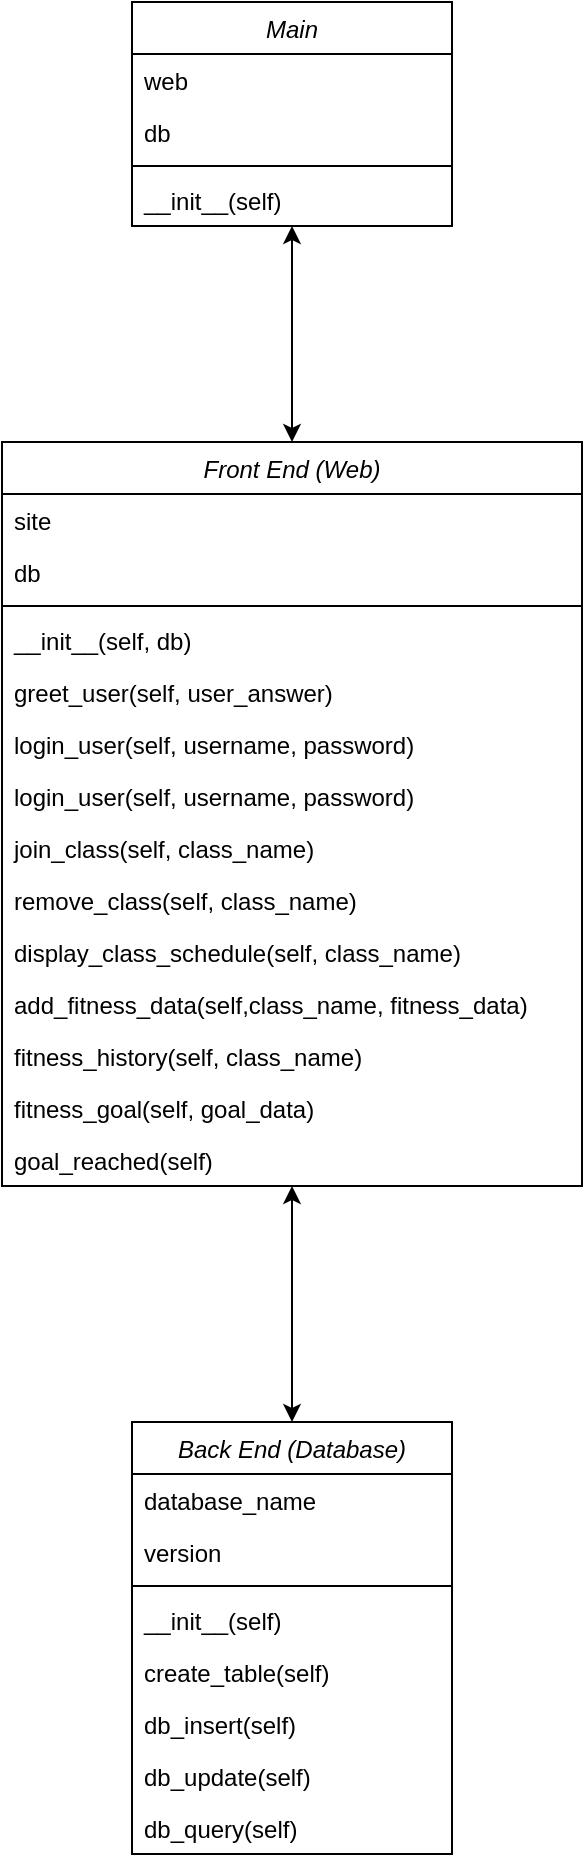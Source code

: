 <mxfile version="12.6.6" type="device"><diagram id="C5RBs43oDa-KdzZeNtuy" name="Page-1"><mxGraphModel dx="785" dy="1160" grid="1" gridSize="10" guides="1" tooltips="1" connect="1" arrows="1" fold="1" page="1" pageScale="1" pageWidth="827" pageHeight="1169" math="0" shadow="0"><root><mxCell id="WIyWlLk6GJQsqaUBKTNV-0"/><mxCell id="WIyWlLk6GJQsqaUBKTNV-1" parent="WIyWlLk6GJQsqaUBKTNV-0"/><mxCell id="9l9nVQnUf70bh1ak9d30-29" style="edgeStyle=orthogonalEdgeStyle;rounded=0;orthogonalLoop=1;jettySize=auto;html=1;entryX=0.5;entryY=0;entryDx=0;entryDy=0;startArrow=classic;startFill=1;" edge="1" parent="WIyWlLk6GJQsqaUBKTNV-1" source="zkfFHV4jXpPFQw0GAbJ--0" target="9l9nVQnUf70bh1ak9d30-0"><mxGeometry relative="1" as="geometry"/></mxCell><mxCell id="zkfFHV4jXpPFQw0GAbJ--0" value="Main" style="swimlane;fontStyle=2;align=center;verticalAlign=top;childLayout=stackLayout;horizontal=1;startSize=26;horizontalStack=0;resizeParent=1;resizeLast=0;collapsible=1;marginBottom=0;rounded=0;shadow=0;strokeWidth=1;" parent="WIyWlLk6GJQsqaUBKTNV-1" vertex="1"><mxGeometry x="333" y="60" width="160" height="112" as="geometry"><mxRectangle x="230" y="140" width="160" height="26" as="alternateBounds"/></mxGeometry></mxCell><mxCell id="zkfFHV4jXpPFQw0GAbJ--1" value="web" style="text;align=left;verticalAlign=top;spacingLeft=4;spacingRight=4;overflow=hidden;rotatable=0;points=[[0,0.5],[1,0.5]];portConstraint=eastwest;" parent="zkfFHV4jXpPFQw0GAbJ--0" vertex="1"><mxGeometry y="26" width="160" height="26" as="geometry"/></mxCell><mxCell id="9l9nVQnUf70bh1ak9d30-7" value="db" style="text;align=left;verticalAlign=top;spacingLeft=4;spacingRight=4;overflow=hidden;rotatable=0;points=[[0,0.5],[1,0.5]];portConstraint=eastwest;" vertex="1" parent="zkfFHV4jXpPFQw0GAbJ--0"><mxGeometry y="52" width="160" height="26" as="geometry"/></mxCell><mxCell id="zkfFHV4jXpPFQw0GAbJ--4" value="" style="line;html=1;strokeWidth=1;align=left;verticalAlign=middle;spacingTop=-1;spacingLeft=3;spacingRight=3;rotatable=0;labelPosition=right;points=[];portConstraint=eastwest;" parent="zkfFHV4jXpPFQw0GAbJ--0" vertex="1"><mxGeometry y="78" width="160" height="8" as="geometry"/></mxCell><mxCell id="zkfFHV4jXpPFQw0GAbJ--5" value="__init__(self)" style="text;align=left;verticalAlign=top;spacingLeft=4;spacingRight=4;overflow=hidden;rotatable=0;points=[[0,0.5],[1,0.5]];portConstraint=eastwest;" parent="zkfFHV4jXpPFQw0GAbJ--0" vertex="1"><mxGeometry y="86" width="160" height="26" as="geometry"/></mxCell><mxCell id="9l9nVQnUf70bh1ak9d30-30" style="edgeStyle=orthogonalEdgeStyle;rounded=0;orthogonalLoop=1;jettySize=auto;html=1;startArrow=classic;startFill=1;" edge="1" parent="WIyWlLk6GJQsqaUBKTNV-1" source="9l9nVQnUf70bh1ak9d30-0" target="9l9nVQnUf70bh1ak9d30-8"><mxGeometry relative="1" as="geometry"/></mxCell><mxCell id="9l9nVQnUf70bh1ak9d30-0" value="Front End (Web)" style="swimlane;fontStyle=2;align=center;verticalAlign=top;childLayout=stackLayout;horizontal=1;startSize=26;horizontalStack=0;resizeParent=1;resizeLast=0;collapsible=1;marginBottom=0;rounded=0;shadow=0;strokeWidth=1;" vertex="1" parent="WIyWlLk6GJQsqaUBKTNV-1"><mxGeometry x="268" y="280" width="290" height="372" as="geometry"><mxRectangle x="230" y="140" width="160" height="26" as="alternateBounds"/></mxGeometry></mxCell><mxCell id="9l9nVQnUf70bh1ak9d30-2" value="site" style="text;align=left;verticalAlign=top;spacingLeft=4;spacingRight=4;overflow=hidden;rotatable=0;points=[[0,0.5],[1,0.5]];portConstraint=eastwest;rounded=0;shadow=0;html=0;" vertex="1" parent="9l9nVQnUf70bh1ak9d30-0"><mxGeometry y="26" width="290" height="26" as="geometry"/></mxCell><mxCell id="9l9nVQnUf70bh1ak9d30-3" value="db" style="text;align=left;verticalAlign=top;spacingLeft=4;spacingRight=4;overflow=hidden;rotatable=0;points=[[0,0.5],[1,0.5]];portConstraint=eastwest;rounded=0;shadow=0;html=0;" vertex="1" parent="9l9nVQnUf70bh1ak9d30-0"><mxGeometry y="52" width="290" height="26" as="geometry"/></mxCell><mxCell id="9l9nVQnUf70bh1ak9d30-4" value="" style="line;html=1;strokeWidth=1;align=left;verticalAlign=middle;spacingTop=-1;spacingLeft=3;spacingRight=3;rotatable=0;labelPosition=right;points=[];portConstraint=eastwest;" vertex="1" parent="9l9nVQnUf70bh1ak9d30-0"><mxGeometry y="78" width="290" height="8" as="geometry"/></mxCell><mxCell id="9l9nVQnUf70bh1ak9d30-5" value="__init__(self, db)" style="text;align=left;verticalAlign=top;spacingLeft=4;spacingRight=4;overflow=hidden;rotatable=0;points=[[0,0.5],[1,0.5]];portConstraint=eastwest;" vertex="1" parent="9l9nVQnUf70bh1ak9d30-0"><mxGeometry y="86" width="290" height="26" as="geometry"/></mxCell><mxCell id="9l9nVQnUf70bh1ak9d30-14" value="greet_user(self, user_answer)" style="text;align=left;verticalAlign=top;spacingLeft=4;spacingRight=4;overflow=hidden;rotatable=0;points=[[0,0.5],[1,0.5]];portConstraint=eastwest;" vertex="1" parent="9l9nVQnUf70bh1ak9d30-0"><mxGeometry y="112" width="290" height="26" as="geometry"/></mxCell><mxCell id="9l9nVQnUf70bh1ak9d30-15" value="login_user(self, username, password) " style="text;align=left;verticalAlign=top;spacingLeft=4;spacingRight=4;overflow=hidden;rotatable=0;points=[[0,0.5],[1,0.5]];portConstraint=eastwest;" vertex="1" parent="9l9nVQnUf70bh1ak9d30-0"><mxGeometry y="138" width="290" height="26" as="geometry"/></mxCell><mxCell id="9l9nVQnUf70bh1ak9d30-16" value="login_user(self, username, password)" style="text;align=left;verticalAlign=top;spacingLeft=4;spacingRight=4;overflow=hidden;rotatable=0;points=[[0,0.5],[1,0.5]];portConstraint=eastwest;" vertex="1" parent="9l9nVQnUf70bh1ak9d30-0"><mxGeometry y="164" width="290" height="26" as="geometry"/></mxCell><mxCell id="9l9nVQnUf70bh1ak9d30-17" value="join_class(self, class_name)" style="text;align=left;verticalAlign=top;spacingLeft=4;spacingRight=4;overflow=hidden;rotatable=0;points=[[0,0.5],[1,0.5]];portConstraint=eastwest;" vertex="1" parent="9l9nVQnUf70bh1ak9d30-0"><mxGeometry y="190" width="290" height="26" as="geometry"/></mxCell><mxCell id="9l9nVQnUf70bh1ak9d30-18" value="remove_class(self, class_name)" style="text;align=left;verticalAlign=top;spacingLeft=4;spacingRight=4;overflow=hidden;rotatable=0;points=[[0,0.5],[1,0.5]];portConstraint=eastwest;" vertex="1" parent="9l9nVQnUf70bh1ak9d30-0"><mxGeometry y="216" width="290" height="26" as="geometry"/></mxCell><mxCell id="9l9nVQnUf70bh1ak9d30-19" value="display_class_schedule(self, class_name)" style="text;align=left;verticalAlign=top;spacingLeft=4;spacingRight=4;overflow=hidden;rotatable=0;points=[[0,0.5],[1,0.5]];portConstraint=eastwest;" vertex="1" parent="9l9nVQnUf70bh1ak9d30-0"><mxGeometry y="242" width="290" height="26" as="geometry"/></mxCell><mxCell id="9l9nVQnUf70bh1ak9d30-20" value="add_fitness_data(self,class_name, fitness_data)" style="text;align=left;verticalAlign=top;spacingLeft=4;spacingRight=4;overflow=hidden;rotatable=0;points=[[0,0.5],[1,0.5]];portConstraint=eastwest;" vertex="1" parent="9l9nVQnUf70bh1ak9d30-0"><mxGeometry y="268" width="290" height="26" as="geometry"/></mxCell><mxCell id="9l9nVQnUf70bh1ak9d30-21" value="fitness_history(self, class_name)" style="text;align=left;verticalAlign=top;spacingLeft=4;spacingRight=4;overflow=hidden;rotatable=0;points=[[0,0.5],[1,0.5]];portConstraint=eastwest;" vertex="1" parent="9l9nVQnUf70bh1ak9d30-0"><mxGeometry y="294" width="290" height="26" as="geometry"/></mxCell><mxCell id="9l9nVQnUf70bh1ak9d30-22" value="fitness_goal(self, goal_data)" style="text;align=left;verticalAlign=top;spacingLeft=4;spacingRight=4;overflow=hidden;rotatable=0;points=[[0,0.5],[1,0.5]];portConstraint=eastwest;" vertex="1" parent="9l9nVQnUf70bh1ak9d30-0"><mxGeometry y="320" width="290" height="26" as="geometry"/></mxCell><mxCell id="9l9nVQnUf70bh1ak9d30-24" value="goal_reached(self)" style="text;align=left;verticalAlign=top;spacingLeft=4;spacingRight=4;overflow=hidden;rotatable=0;points=[[0,0.5],[1,0.5]];portConstraint=eastwest;" vertex="1" parent="9l9nVQnUf70bh1ak9d30-0"><mxGeometry y="346" width="290" height="26" as="geometry"/></mxCell><mxCell id="9l9nVQnUf70bh1ak9d30-8" value="Back End (Database)" style="swimlane;fontStyle=2;align=center;verticalAlign=top;childLayout=stackLayout;horizontal=1;startSize=26;horizontalStack=0;resizeParent=1;resizeLast=0;collapsible=1;marginBottom=0;rounded=0;shadow=0;strokeWidth=1;" vertex="1" parent="WIyWlLk6GJQsqaUBKTNV-1"><mxGeometry x="333" y="770" width="160" height="216" as="geometry"><mxRectangle x="230" y="140" width="160" height="26" as="alternateBounds"/></mxGeometry></mxCell><mxCell id="9l9nVQnUf70bh1ak9d30-10" value="database_name" style="text;align=left;verticalAlign=top;spacingLeft=4;spacingRight=4;overflow=hidden;rotatable=0;points=[[0,0.5],[1,0.5]];portConstraint=eastwest;rounded=0;shadow=0;html=0;" vertex="1" parent="9l9nVQnUf70bh1ak9d30-8"><mxGeometry y="26" width="160" height="26" as="geometry"/></mxCell><mxCell id="9l9nVQnUf70bh1ak9d30-11" value="version" style="text;align=left;verticalAlign=top;spacingLeft=4;spacingRight=4;overflow=hidden;rotatable=0;points=[[0,0.5],[1,0.5]];portConstraint=eastwest;rounded=0;shadow=0;html=0;" vertex="1" parent="9l9nVQnUf70bh1ak9d30-8"><mxGeometry y="52" width="160" height="26" as="geometry"/></mxCell><mxCell id="9l9nVQnUf70bh1ak9d30-12" value="" style="line;html=1;strokeWidth=1;align=left;verticalAlign=middle;spacingTop=-1;spacingLeft=3;spacingRight=3;rotatable=0;labelPosition=right;points=[];portConstraint=eastwest;" vertex="1" parent="9l9nVQnUf70bh1ak9d30-8"><mxGeometry y="78" width="160" height="8" as="geometry"/></mxCell><mxCell id="9l9nVQnUf70bh1ak9d30-13" value="__init__(self)" style="text;align=left;verticalAlign=top;spacingLeft=4;spacingRight=4;overflow=hidden;rotatable=0;points=[[0,0.5],[1,0.5]];portConstraint=eastwest;" vertex="1" parent="9l9nVQnUf70bh1ak9d30-8"><mxGeometry y="86" width="160" height="26" as="geometry"/></mxCell><mxCell id="9l9nVQnUf70bh1ak9d30-25" value="create_table(self)" style="text;align=left;verticalAlign=top;spacingLeft=4;spacingRight=4;overflow=hidden;rotatable=0;points=[[0,0.5],[1,0.5]];portConstraint=eastwest;" vertex="1" parent="9l9nVQnUf70bh1ak9d30-8"><mxGeometry y="112" width="160" height="26" as="geometry"/></mxCell><mxCell id="9l9nVQnUf70bh1ak9d30-26" value="db_insert(self)" style="text;align=left;verticalAlign=top;spacingLeft=4;spacingRight=4;overflow=hidden;rotatable=0;points=[[0,0.5],[1,0.5]];portConstraint=eastwest;" vertex="1" parent="9l9nVQnUf70bh1ak9d30-8"><mxGeometry y="138" width="160" height="26" as="geometry"/></mxCell><mxCell id="9l9nVQnUf70bh1ak9d30-27" value="db_update(self)" style="text;align=left;verticalAlign=top;spacingLeft=4;spacingRight=4;overflow=hidden;rotatable=0;points=[[0,0.5],[1,0.5]];portConstraint=eastwest;" vertex="1" parent="9l9nVQnUf70bh1ak9d30-8"><mxGeometry y="164" width="160" height="26" as="geometry"/></mxCell><mxCell id="9l9nVQnUf70bh1ak9d30-28" value="db_query(self)" style="text;align=left;verticalAlign=top;spacingLeft=4;spacingRight=4;overflow=hidden;rotatable=0;points=[[0,0.5],[1,0.5]];portConstraint=eastwest;" vertex="1" parent="9l9nVQnUf70bh1ak9d30-8"><mxGeometry y="190" width="160" height="26" as="geometry"/></mxCell></root></mxGraphModel></diagram></mxfile>